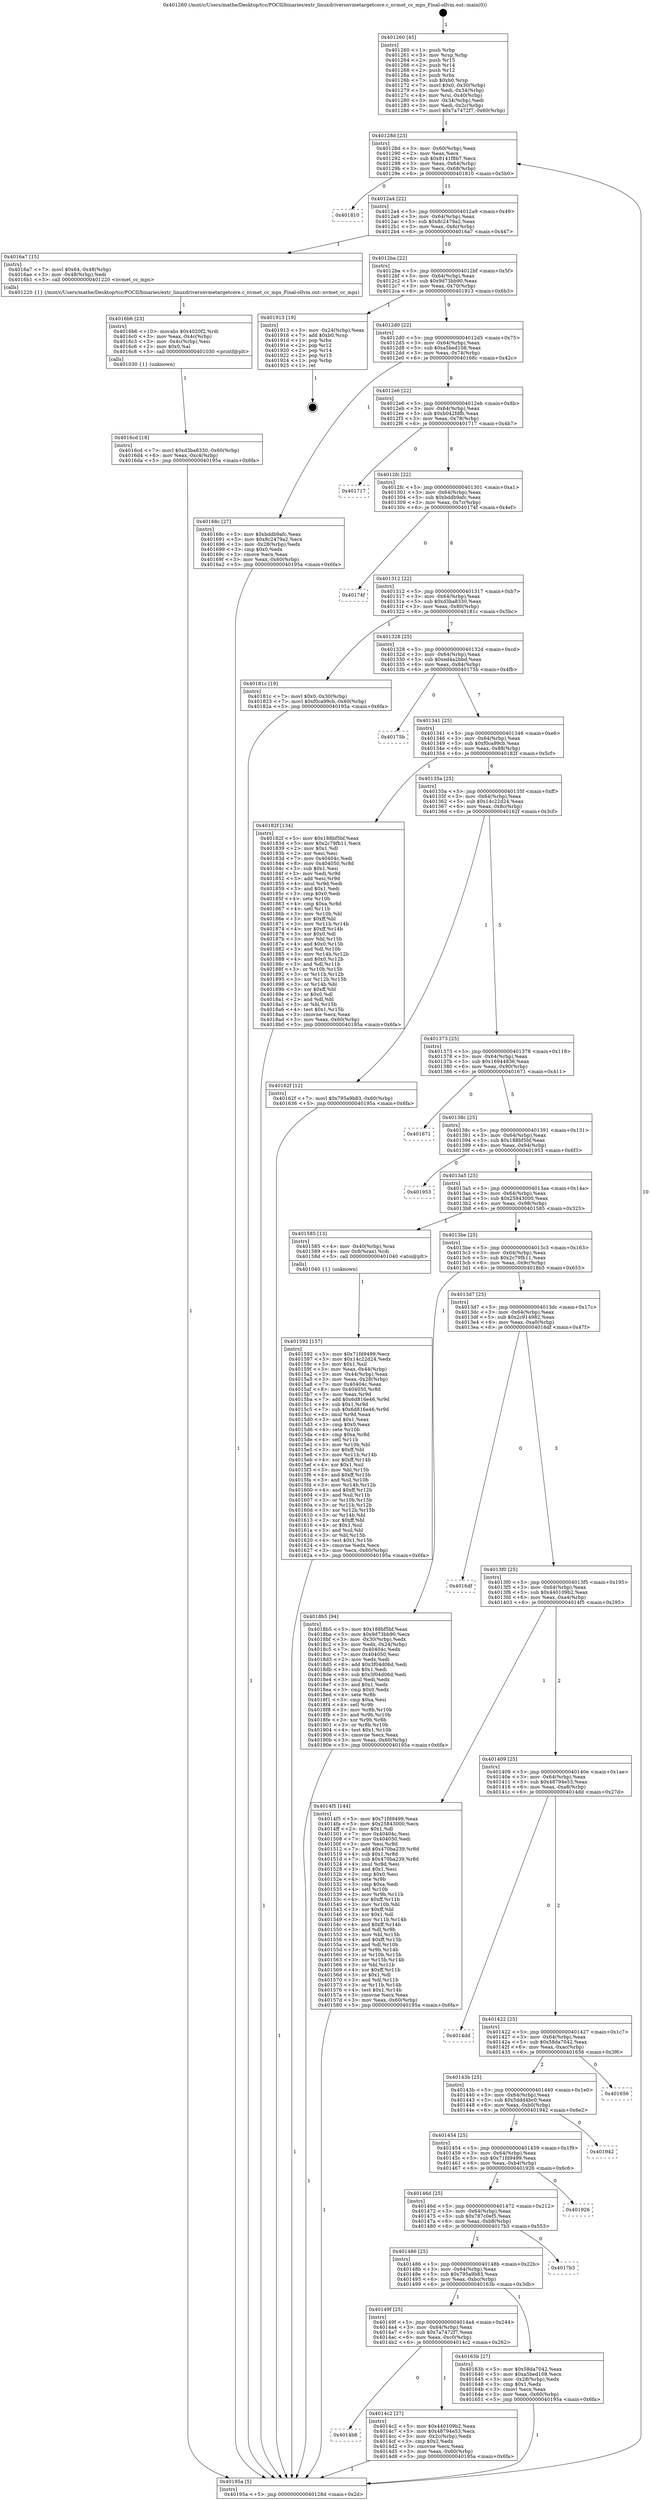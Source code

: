 digraph "0x401260" {
  label = "0x401260 (/mnt/c/Users/mathe/Desktop/tcc/POCII/binaries/extr_linuxdriversnvmetargetcore.c_nvmet_cc_mps_Final-ollvm.out::main(0))"
  labelloc = "t"
  node[shape=record]

  Entry [label="",width=0.3,height=0.3,shape=circle,fillcolor=black,style=filled]
  "0x40128d" [label="{
     0x40128d [23]\l
     | [instrs]\l
     &nbsp;&nbsp;0x40128d \<+3\>: mov -0x60(%rbp),%eax\l
     &nbsp;&nbsp;0x401290 \<+2\>: mov %eax,%ecx\l
     &nbsp;&nbsp;0x401292 \<+6\>: sub $0x8141f8b7,%ecx\l
     &nbsp;&nbsp;0x401298 \<+3\>: mov %eax,-0x64(%rbp)\l
     &nbsp;&nbsp;0x40129b \<+3\>: mov %ecx,-0x68(%rbp)\l
     &nbsp;&nbsp;0x40129e \<+6\>: je 0000000000401810 \<main+0x5b0\>\l
  }"]
  "0x401810" [label="{
     0x401810\l
  }", style=dashed]
  "0x4012a4" [label="{
     0x4012a4 [22]\l
     | [instrs]\l
     &nbsp;&nbsp;0x4012a4 \<+5\>: jmp 00000000004012a9 \<main+0x49\>\l
     &nbsp;&nbsp;0x4012a9 \<+3\>: mov -0x64(%rbp),%eax\l
     &nbsp;&nbsp;0x4012ac \<+5\>: sub $0x8c2479a2,%eax\l
     &nbsp;&nbsp;0x4012b1 \<+3\>: mov %eax,-0x6c(%rbp)\l
     &nbsp;&nbsp;0x4012b4 \<+6\>: je 00000000004016a7 \<main+0x447\>\l
  }"]
  Exit [label="",width=0.3,height=0.3,shape=circle,fillcolor=black,style=filled,peripheries=2]
  "0x4016a7" [label="{
     0x4016a7 [15]\l
     | [instrs]\l
     &nbsp;&nbsp;0x4016a7 \<+7\>: movl $0x64,-0x48(%rbp)\l
     &nbsp;&nbsp;0x4016ae \<+3\>: mov -0x48(%rbp),%edi\l
     &nbsp;&nbsp;0x4016b1 \<+5\>: call 0000000000401220 \<nvmet_cc_mps\>\l
     | [calls]\l
     &nbsp;&nbsp;0x401220 \{1\} (/mnt/c/Users/mathe/Desktop/tcc/POCII/binaries/extr_linuxdriversnvmetargetcore.c_nvmet_cc_mps_Final-ollvm.out::nvmet_cc_mps)\l
  }"]
  "0x4012ba" [label="{
     0x4012ba [22]\l
     | [instrs]\l
     &nbsp;&nbsp;0x4012ba \<+5\>: jmp 00000000004012bf \<main+0x5f\>\l
     &nbsp;&nbsp;0x4012bf \<+3\>: mov -0x64(%rbp),%eax\l
     &nbsp;&nbsp;0x4012c2 \<+5\>: sub $0x9d73bb90,%eax\l
     &nbsp;&nbsp;0x4012c7 \<+3\>: mov %eax,-0x70(%rbp)\l
     &nbsp;&nbsp;0x4012ca \<+6\>: je 0000000000401913 \<main+0x6b3\>\l
  }"]
  "0x4016cd" [label="{
     0x4016cd [18]\l
     | [instrs]\l
     &nbsp;&nbsp;0x4016cd \<+7\>: movl $0xd3ba8330,-0x60(%rbp)\l
     &nbsp;&nbsp;0x4016d4 \<+6\>: mov %eax,-0xc4(%rbp)\l
     &nbsp;&nbsp;0x4016da \<+5\>: jmp 000000000040195a \<main+0x6fa\>\l
  }"]
  "0x401913" [label="{
     0x401913 [19]\l
     | [instrs]\l
     &nbsp;&nbsp;0x401913 \<+3\>: mov -0x24(%rbp),%eax\l
     &nbsp;&nbsp;0x401916 \<+7\>: add $0xb0,%rsp\l
     &nbsp;&nbsp;0x40191d \<+1\>: pop %rbx\l
     &nbsp;&nbsp;0x40191e \<+2\>: pop %r12\l
     &nbsp;&nbsp;0x401920 \<+2\>: pop %r14\l
     &nbsp;&nbsp;0x401922 \<+2\>: pop %r15\l
     &nbsp;&nbsp;0x401924 \<+1\>: pop %rbp\l
     &nbsp;&nbsp;0x401925 \<+1\>: ret\l
  }"]
  "0x4012d0" [label="{
     0x4012d0 [22]\l
     | [instrs]\l
     &nbsp;&nbsp;0x4012d0 \<+5\>: jmp 00000000004012d5 \<main+0x75\>\l
     &nbsp;&nbsp;0x4012d5 \<+3\>: mov -0x64(%rbp),%eax\l
     &nbsp;&nbsp;0x4012d8 \<+5\>: sub $0xa5bed108,%eax\l
     &nbsp;&nbsp;0x4012dd \<+3\>: mov %eax,-0x74(%rbp)\l
     &nbsp;&nbsp;0x4012e0 \<+6\>: je 000000000040168c \<main+0x42c\>\l
  }"]
  "0x4016b6" [label="{
     0x4016b6 [23]\l
     | [instrs]\l
     &nbsp;&nbsp;0x4016b6 \<+10\>: movabs $0x4020f2,%rdi\l
     &nbsp;&nbsp;0x4016c0 \<+3\>: mov %eax,-0x4c(%rbp)\l
     &nbsp;&nbsp;0x4016c3 \<+3\>: mov -0x4c(%rbp),%esi\l
     &nbsp;&nbsp;0x4016c6 \<+2\>: mov $0x0,%al\l
     &nbsp;&nbsp;0x4016c8 \<+5\>: call 0000000000401030 \<printf@plt\>\l
     | [calls]\l
     &nbsp;&nbsp;0x401030 \{1\} (unknown)\l
  }"]
  "0x40168c" [label="{
     0x40168c [27]\l
     | [instrs]\l
     &nbsp;&nbsp;0x40168c \<+5\>: mov $0xbddb9afc,%eax\l
     &nbsp;&nbsp;0x401691 \<+5\>: mov $0x8c2479a2,%ecx\l
     &nbsp;&nbsp;0x401696 \<+3\>: mov -0x28(%rbp),%edx\l
     &nbsp;&nbsp;0x401699 \<+3\>: cmp $0x0,%edx\l
     &nbsp;&nbsp;0x40169c \<+3\>: cmove %ecx,%eax\l
     &nbsp;&nbsp;0x40169f \<+3\>: mov %eax,-0x60(%rbp)\l
     &nbsp;&nbsp;0x4016a2 \<+5\>: jmp 000000000040195a \<main+0x6fa\>\l
  }"]
  "0x4012e6" [label="{
     0x4012e6 [22]\l
     | [instrs]\l
     &nbsp;&nbsp;0x4012e6 \<+5\>: jmp 00000000004012eb \<main+0x8b\>\l
     &nbsp;&nbsp;0x4012eb \<+3\>: mov -0x64(%rbp),%eax\l
     &nbsp;&nbsp;0x4012ee \<+5\>: sub $0xb042fdfb,%eax\l
     &nbsp;&nbsp;0x4012f3 \<+3\>: mov %eax,-0x78(%rbp)\l
     &nbsp;&nbsp;0x4012f6 \<+6\>: je 0000000000401717 \<main+0x4b7\>\l
  }"]
  "0x401592" [label="{
     0x401592 [157]\l
     | [instrs]\l
     &nbsp;&nbsp;0x401592 \<+5\>: mov $0x71fd9499,%ecx\l
     &nbsp;&nbsp;0x401597 \<+5\>: mov $0x14c22d24,%edx\l
     &nbsp;&nbsp;0x40159c \<+3\>: mov $0x1,%sil\l
     &nbsp;&nbsp;0x40159f \<+3\>: mov %eax,-0x44(%rbp)\l
     &nbsp;&nbsp;0x4015a2 \<+3\>: mov -0x44(%rbp),%eax\l
     &nbsp;&nbsp;0x4015a5 \<+3\>: mov %eax,-0x28(%rbp)\l
     &nbsp;&nbsp;0x4015a8 \<+7\>: mov 0x40404c,%eax\l
     &nbsp;&nbsp;0x4015af \<+8\>: mov 0x404050,%r8d\l
     &nbsp;&nbsp;0x4015b7 \<+3\>: mov %eax,%r9d\l
     &nbsp;&nbsp;0x4015ba \<+7\>: add $0x6d816e46,%r9d\l
     &nbsp;&nbsp;0x4015c1 \<+4\>: sub $0x1,%r9d\l
     &nbsp;&nbsp;0x4015c5 \<+7\>: sub $0x6d816e46,%r9d\l
     &nbsp;&nbsp;0x4015cc \<+4\>: imul %r9d,%eax\l
     &nbsp;&nbsp;0x4015d0 \<+3\>: and $0x1,%eax\l
     &nbsp;&nbsp;0x4015d3 \<+3\>: cmp $0x0,%eax\l
     &nbsp;&nbsp;0x4015d6 \<+4\>: sete %r10b\l
     &nbsp;&nbsp;0x4015da \<+4\>: cmp $0xa,%r8d\l
     &nbsp;&nbsp;0x4015de \<+4\>: setl %r11b\l
     &nbsp;&nbsp;0x4015e2 \<+3\>: mov %r10b,%bl\l
     &nbsp;&nbsp;0x4015e5 \<+3\>: xor $0xff,%bl\l
     &nbsp;&nbsp;0x4015e8 \<+3\>: mov %r11b,%r14b\l
     &nbsp;&nbsp;0x4015eb \<+4\>: xor $0xff,%r14b\l
     &nbsp;&nbsp;0x4015ef \<+4\>: xor $0x1,%sil\l
     &nbsp;&nbsp;0x4015f3 \<+3\>: mov %bl,%r15b\l
     &nbsp;&nbsp;0x4015f6 \<+4\>: and $0xff,%r15b\l
     &nbsp;&nbsp;0x4015fa \<+3\>: and %sil,%r10b\l
     &nbsp;&nbsp;0x4015fd \<+3\>: mov %r14b,%r12b\l
     &nbsp;&nbsp;0x401600 \<+4\>: and $0xff,%r12b\l
     &nbsp;&nbsp;0x401604 \<+3\>: and %sil,%r11b\l
     &nbsp;&nbsp;0x401607 \<+3\>: or %r10b,%r15b\l
     &nbsp;&nbsp;0x40160a \<+3\>: or %r11b,%r12b\l
     &nbsp;&nbsp;0x40160d \<+3\>: xor %r12b,%r15b\l
     &nbsp;&nbsp;0x401610 \<+3\>: or %r14b,%bl\l
     &nbsp;&nbsp;0x401613 \<+3\>: xor $0xff,%bl\l
     &nbsp;&nbsp;0x401616 \<+4\>: or $0x1,%sil\l
     &nbsp;&nbsp;0x40161a \<+3\>: and %sil,%bl\l
     &nbsp;&nbsp;0x40161d \<+3\>: or %bl,%r15b\l
     &nbsp;&nbsp;0x401620 \<+4\>: test $0x1,%r15b\l
     &nbsp;&nbsp;0x401624 \<+3\>: cmovne %edx,%ecx\l
     &nbsp;&nbsp;0x401627 \<+3\>: mov %ecx,-0x60(%rbp)\l
     &nbsp;&nbsp;0x40162a \<+5\>: jmp 000000000040195a \<main+0x6fa\>\l
  }"]
  "0x401717" [label="{
     0x401717\l
  }", style=dashed]
  "0x4012fc" [label="{
     0x4012fc [22]\l
     | [instrs]\l
     &nbsp;&nbsp;0x4012fc \<+5\>: jmp 0000000000401301 \<main+0xa1\>\l
     &nbsp;&nbsp;0x401301 \<+3\>: mov -0x64(%rbp),%eax\l
     &nbsp;&nbsp;0x401304 \<+5\>: sub $0xbddb9afc,%eax\l
     &nbsp;&nbsp;0x401309 \<+3\>: mov %eax,-0x7c(%rbp)\l
     &nbsp;&nbsp;0x40130c \<+6\>: je 000000000040174f \<main+0x4ef\>\l
  }"]
  "0x401260" [label="{
     0x401260 [45]\l
     | [instrs]\l
     &nbsp;&nbsp;0x401260 \<+1\>: push %rbp\l
     &nbsp;&nbsp;0x401261 \<+3\>: mov %rsp,%rbp\l
     &nbsp;&nbsp;0x401264 \<+2\>: push %r15\l
     &nbsp;&nbsp;0x401266 \<+2\>: push %r14\l
     &nbsp;&nbsp;0x401268 \<+2\>: push %r12\l
     &nbsp;&nbsp;0x40126a \<+1\>: push %rbx\l
     &nbsp;&nbsp;0x40126b \<+7\>: sub $0xb0,%rsp\l
     &nbsp;&nbsp;0x401272 \<+7\>: movl $0x0,-0x30(%rbp)\l
     &nbsp;&nbsp;0x401279 \<+3\>: mov %edi,-0x34(%rbp)\l
     &nbsp;&nbsp;0x40127c \<+4\>: mov %rsi,-0x40(%rbp)\l
     &nbsp;&nbsp;0x401280 \<+3\>: mov -0x34(%rbp),%edi\l
     &nbsp;&nbsp;0x401283 \<+3\>: mov %edi,-0x2c(%rbp)\l
     &nbsp;&nbsp;0x401286 \<+7\>: movl $0x7a7472f7,-0x60(%rbp)\l
  }"]
  "0x40174f" [label="{
     0x40174f\l
  }", style=dashed]
  "0x401312" [label="{
     0x401312 [22]\l
     | [instrs]\l
     &nbsp;&nbsp;0x401312 \<+5\>: jmp 0000000000401317 \<main+0xb7\>\l
     &nbsp;&nbsp;0x401317 \<+3\>: mov -0x64(%rbp),%eax\l
     &nbsp;&nbsp;0x40131a \<+5\>: sub $0xd3ba8330,%eax\l
     &nbsp;&nbsp;0x40131f \<+3\>: mov %eax,-0x80(%rbp)\l
     &nbsp;&nbsp;0x401322 \<+6\>: je 000000000040181c \<main+0x5bc\>\l
  }"]
  "0x40195a" [label="{
     0x40195a [5]\l
     | [instrs]\l
     &nbsp;&nbsp;0x40195a \<+5\>: jmp 000000000040128d \<main+0x2d\>\l
  }"]
  "0x40181c" [label="{
     0x40181c [19]\l
     | [instrs]\l
     &nbsp;&nbsp;0x40181c \<+7\>: movl $0x0,-0x30(%rbp)\l
     &nbsp;&nbsp;0x401823 \<+7\>: movl $0xf0ca99cb,-0x60(%rbp)\l
     &nbsp;&nbsp;0x40182a \<+5\>: jmp 000000000040195a \<main+0x6fa\>\l
  }"]
  "0x401328" [label="{
     0x401328 [25]\l
     | [instrs]\l
     &nbsp;&nbsp;0x401328 \<+5\>: jmp 000000000040132d \<main+0xcd\>\l
     &nbsp;&nbsp;0x40132d \<+3\>: mov -0x64(%rbp),%eax\l
     &nbsp;&nbsp;0x401330 \<+5\>: sub $0xed4a2bbd,%eax\l
     &nbsp;&nbsp;0x401335 \<+6\>: mov %eax,-0x84(%rbp)\l
     &nbsp;&nbsp;0x40133b \<+6\>: je 000000000040175b \<main+0x4fb\>\l
  }"]
  "0x4014b8" [label="{
     0x4014b8\l
  }", style=dashed]
  "0x40175b" [label="{
     0x40175b\l
  }", style=dashed]
  "0x401341" [label="{
     0x401341 [25]\l
     | [instrs]\l
     &nbsp;&nbsp;0x401341 \<+5\>: jmp 0000000000401346 \<main+0xe6\>\l
     &nbsp;&nbsp;0x401346 \<+3\>: mov -0x64(%rbp),%eax\l
     &nbsp;&nbsp;0x401349 \<+5\>: sub $0xf0ca99cb,%eax\l
     &nbsp;&nbsp;0x40134e \<+6\>: mov %eax,-0x88(%rbp)\l
     &nbsp;&nbsp;0x401354 \<+6\>: je 000000000040182f \<main+0x5cf\>\l
  }"]
  "0x4014c2" [label="{
     0x4014c2 [27]\l
     | [instrs]\l
     &nbsp;&nbsp;0x4014c2 \<+5\>: mov $0x440109b2,%eax\l
     &nbsp;&nbsp;0x4014c7 \<+5\>: mov $0x48794e53,%ecx\l
     &nbsp;&nbsp;0x4014cc \<+3\>: mov -0x2c(%rbp),%edx\l
     &nbsp;&nbsp;0x4014cf \<+3\>: cmp $0x2,%edx\l
     &nbsp;&nbsp;0x4014d2 \<+3\>: cmovne %ecx,%eax\l
     &nbsp;&nbsp;0x4014d5 \<+3\>: mov %eax,-0x60(%rbp)\l
     &nbsp;&nbsp;0x4014d8 \<+5\>: jmp 000000000040195a \<main+0x6fa\>\l
  }"]
  "0x40182f" [label="{
     0x40182f [134]\l
     | [instrs]\l
     &nbsp;&nbsp;0x40182f \<+5\>: mov $0x188bf5bf,%eax\l
     &nbsp;&nbsp;0x401834 \<+5\>: mov $0x2c79fb11,%ecx\l
     &nbsp;&nbsp;0x401839 \<+2\>: mov $0x1,%dl\l
     &nbsp;&nbsp;0x40183b \<+2\>: xor %esi,%esi\l
     &nbsp;&nbsp;0x40183d \<+7\>: mov 0x40404c,%edi\l
     &nbsp;&nbsp;0x401844 \<+8\>: mov 0x404050,%r8d\l
     &nbsp;&nbsp;0x40184c \<+3\>: sub $0x1,%esi\l
     &nbsp;&nbsp;0x40184f \<+3\>: mov %edi,%r9d\l
     &nbsp;&nbsp;0x401852 \<+3\>: add %esi,%r9d\l
     &nbsp;&nbsp;0x401855 \<+4\>: imul %r9d,%edi\l
     &nbsp;&nbsp;0x401859 \<+3\>: and $0x1,%edi\l
     &nbsp;&nbsp;0x40185c \<+3\>: cmp $0x0,%edi\l
     &nbsp;&nbsp;0x40185f \<+4\>: sete %r10b\l
     &nbsp;&nbsp;0x401863 \<+4\>: cmp $0xa,%r8d\l
     &nbsp;&nbsp;0x401867 \<+4\>: setl %r11b\l
     &nbsp;&nbsp;0x40186b \<+3\>: mov %r10b,%bl\l
     &nbsp;&nbsp;0x40186e \<+3\>: xor $0xff,%bl\l
     &nbsp;&nbsp;0x401871 \<+3\>: mov %r11b,%r14b\l
     &nbsp;&nbsp;0x401874 \<+4\>: xor $0xff,%r14b\l
     &nbsp;&nbsp;0x401878 \<+3\>: xor $0x0,%dl\l
     &nbsp;&nbsp;0x40187b \<+3\>: mov %bl,%r15b\l
     &nbsp;&nbsp;0x40187e \<+4\>: and $0x0,%r15b\l
     &nbsp;&nbsp;0x401882 \<+3\>: and %dl,%r10b\l
     &nbsp;&nbsp;0x401885 \<+3\>: mov %r14b,%r12b\l
     &nbsp;&nbsp;0x401888 \<+4\>: and $0x0,%r12b\l
     &nbsp;&nbsp;0x40188c \<+3\>: and %dl,%r11b\l
     &nbsp;&nbsp;0x40188f \<+3\>: or %r10b,%r15b\l
     &nbsp;&nbsp;0x401892 \<+3\>: or %r11b,%r12b\l
     &nbsp;&nbsp;0x401895 \<+3\>: xor %r12b,%r15b\l
     &nbsp;&nbsp;0x401898 \<+3\>: or %r14b,%bl\l
     &nbsp;&nbsp;0x40189b \<+3\>: xor $0xff,%bl\l
     &nbsp;&nbsp;0x40189e \<+3\>: or $0x0,%dl\l
     &nbsp;&nbsp;0x4018a1 \<+2\>: and %dl,%bl\l
     &nbsp;&nbsp;0x4018a3 \<+3\>: or %bl,%r15b\l
     &nbsp;&nbsp;0x4018a6 \<+4\>: test $0x1,%r15b\l
     &nbsp;&nbsp;0x4018aa \<+3\>: cmovne %ecx,%eax\l
     &nbsp;&nbsp;0x4018ad \<+3\>: mov %eax,-0x60(%rbp)\l
     &nbsp;&nbsp;0x4018b0 \<+5\>: jmp 000000000040195a \<main+0x6fa\>\l
  }"]
  "0x40135a" [label="{
     0x40135a [25]\l
     | [instrs]\l
     &nbsp;&nbsp;0x40135a \<+5\>: jmp 000000000040135f \<main+0xff\>\l
     &nbsp;&nbsp;0x40135f \<+3\>: mov -0x64(%rbp),%eax\l
     &nbsp;&nbsp;0x401362 \<+5\>: sub $0x14c22d24,%eax\l
     &nbsp;&nbsp;0x401367 \<+6\>: mov %eax,-0x8c(%rbp)\l
     &nbsp;&nbsp;0x40136d \<+6\>: je 000000000040162f \<main+0x3cf\>\l
  }"]
  "0x40149f" [label="{
     0x40149f [25]\l
     | [instrs]\l
     &nbsp;&nbsp;0x40149f \<+5\>: jmp 00000000004014a4 \<main+0x244\>\l
     &nbsp;&nbsp;0x4014a4 \<+3\>: mov -0x64(%rbp),%eax\l
     &nbsp;&nbsp;0x4014a7 \<+5\>: sub $0x7a7472f7,%eax\l
     &nbsp;&nbsp;0x4014ac \<+6\>: mov %eax,-0xc0(%rbp)\l
     &nbsp;&nbsp;0x4014b2 \<+6\>: je 00000000004014c2 \<main+0x262\>\l
  }"]
  "0x40162f" [label="{
     0x40162f [12]\l
     | [instrs]\l
     &nbsp;&nbsp;0x40162f \<+7\>: movl $0x795a9b83,-0x60(%rbp)\l
     &nbsp;&nbsp;0x401636 \<+5\>: jmp 000000000040195a \<main+0x6fa\>\l
  }"]
  "0x401373" [label="{
     0x401373 [25]\l
     | [instrs]\l
     &nbsp;&nbsp;0x401373 \<+5\>: jmp 0000000000401378 \<main+0x118\>\l
     &nbsp;&nbsp;0x401378 \<+3\>: mov -0x64(%rbp),%eax\l
     &nbsp;&nbsp;0x40137b \<+5\>: sub $0x16944836,%eax\l
     &nbsp;&nbsp;0x401380 \<+6\>: mov %eax,-0x90(%rbp)\l
     &nbsp;&nbsp;0x401386 \<+6\>: je 0000000000401671 \<main+0x411\>\l
  }"]
  "0x40163b" [label="{
     0x40163b [27]\l
     | [instrs]\l
     &nbsp;&nbsp;0x40163b \<+5\>: mov $0x58da7042,%eax\l
     &nbsp;&nbsp;0x401640 \<+5\>: mov $0xa5bed108,%ecx\l
     &nbsp;&nbsp;0x401645 \<+3\>: mov -0x28(%rbp),%edx\l
     &nbsp;&nbsp;0x401648 \<+3\>: cmp $0x1,%edx\l
     &nbsp;&nbsp;0x40164b \<+3\>: cmovl %ecx,%eax\l
     &nbsp;&nbsp;0x40164e \<+3\>: mov %eax,-0x60(%rbp)\l
     &nbsp;&nbsp;0x401651 \<+5\>: jmp 000000000040195a \<main+0x6fa\>\l
  }"]
  "0x401671" [label="{
     0x401671\l
  }", style=dashed]
  "0x40138c" [label="{
     0x40138c [25]\l
     | [instrs]\l
     &nbsp;&nbsp;0x40138c \<+5\>: jmp 0000000000401391 \<main+0x131\>\l
     &nbsp;&nbsp;0x401391 \<+3\>: mov -0x64(%rbp),%eax\l
     &nbsp;&nbsp;0x401394 \<+5\>: sub $0x188bf5bf,%eax\l
     &nbsp;&nbsp;0x401399 \<+6\>: mov %eax,-0x94(%rbp)\l
     &nbsp;&nbsp;0x40139f \<+6\>: je 0000000000401953 \<main+0x6f3\>\l
  }"]
  "0x401486" [label="{
     0x401486 [25]\l
     | [instrs]\l
     &nbsp;&nbsp;0x401486 \<+5\>: jmp 000000000040148b \<main+0x22b\>\l
     &nbsp;&nbsp;0x40148b \<+3\>: mov -0x64(%rbp),%eax\l
     &nbsp;&nbsp;0x40148e \<+5\>: sub $0x795a9b83,%eax\l
     &nbsp;&nbsp;0x401493 \<+6\>: mov %eax,-0xbc(%rbp)\l
     &nbsp;&nbsp;0x401499 \<+6\>: je 000000000040163b \<main+0x3db\>\l
  }"]
  "0x401953" [label="{
     0x401953\l
  }", style=dashed]
  "0x4013a5" [label="{
     0x4013a5 [25]\l
     | [instrs]\l
     &nbsp;&nbsp;0x4013a5 \<+5\>: jmp 00000000004013aa \<main+0x14a\>\l
     &nbsp;&nbsp;0x4013aa \<+3\>: mov -0x64(%rbp),%eax\l
     &nbsp;&nbsp;0x4013ad \<+5\>: sub $0x25843000,%eax\l
     &nbsp;&nbsp;0x4013b2 \<+6\>: mov %eax,-0x98(%rbp)\l
     &nbsp;&nbsp;0x4013b8 \<+6\>: je 0000000000401585 \<main+0x325\>\l
  }"]
  "0x4017b3" [label="{
     0x4017b3\l
  }", style=dashed]
  "0x401585" [label="{
     0x401585 [13]\l
     | [instrs]\l
     &nbsp;&nbsp;0x401585 \<+4\>: mov -0x40(%rbp),%rax\l
     &nbsp;&nbsp;0x401589 \<+4\>: mov 0x8(%rax),%rdi\l
     &nbsp;&nbsp;0x40158d \<+5\>: call 0000000000401040 \<atoi@plt\>\l
     | [calls]\l
     &nbsp;&nbsp;0x401040 \{1\} (unknown)\l
  }"]
  "0x4013be" [label="{
     0x4013be [25]\l
     | [instrs]\l
     &nbsp;&nbsp;0x4013be \<+5\>: jmp 00000000004013c3 \<main+0x163\>\l
     &nbsp;&nbsp;0x4013c3 \<+3\>: mov -0x64(%rbp),%eax\l
     &nbsp;&nbsp;0x4013c6 \<+5\>: sub $0x2c79fb11,%eax\l
     &nbsp;&nbsp;0x4013cb \<+6\>: mov %eax,-0x9c(%rbp)\l
     &nbsp;&nbsp;0x4013d1 \<+6\>: je 00000000004018b5 \<main+0x655\>\l
  }"]
  "0x40146d" [label="{
     0x40146d [25]\l
     | [instrs]\l
     &nbsp;&nbsp;0x40146d \<+5\>: jmp 0000000000401472 \<main+0x212\>\l
     &nbsp;&nbsp;0x401472 \<+3\>: mov -0x64(%rbp),%eax\l
     &nbsp;&nbsp;0x401475 \<+5\>: sub $0x787c0ef5,%eax\l
     &nbsp;&nbsp;0x40147a \<+6\>: mov %eax,-0xb8(%rbp)\l
     &nbsp;&nbsp;0x401480 \<+6\>: je 00000000004017b3 \<main+0x553\>\l
  }"]
  "0x4018b5" [label="{
     0x4018b5 [94]\l
     | [instrs]\l
     &nbsp;&nbsp;0x4018b5 \<+5\>: mov $0x188bf5bf,%eax\l
     &nbsp;&nbsp;0x4018ba \<+5\>: mov $0x9d73bb90,%ecx\l
     &nbsp;&nbsp;0x4018bf \<+3\>: mov -0x30(%rbp),%edx\l
     &nbsp;&nbsp;0x4018c2 \<+3\>: mov %edx,-0x24(%rbp)\l
     &nbsp;&nbsp;0x4018c5 \<+7\>: mov 0x40404c,%edx\l
     &nbsp;&nbsp;0x4018cc \<+7\>: mov 0x404050,%esi\l
     &nbsp;&nbsp;0x4018d3 \<+2\>: mov %edx,%edi\l
     &nbsp;&nbsp;0x4018d5 \<+6\>: add $0x3f04d06d,%edi\l
     &nbsp;&nbsp;0x4018db \<+3\>: sub $0x1,%edi\l
     &nbsp;&nbsp;0x4018de \<+6\>: sub $0x3f04d06d,%edi\l
     &nbsp;&nbsp;0x4018e4 \<+3\>: imul %edi,%edx\l
     &nbsp;&nbsp;0x4018e7 \<+3\>: and $0x1,%edx\l
     &nbsp;&nbsp;0x4018ea \<+3\>: cmp $0x0,%edx\l
     &nbsp;&nbsp;0x4018ed \<+4\>: sete %r8b\l
     &nbsp;&nbsp;0x4018f1 \<+3\>: cmp $0xa,%esi\l
     &nbsp;&nbsp;0x4018f4 \<+4\>: setl %r9b\l
     &nbsp;&nbsp;0x4018f8 \<+3\>: mov %r8b,%r10b\l
     &nbsp;&nbsp;0x4018fb \<+3\>: and %r9b,%r10b\l
     &nbsp;&nbsp;0x4018fe \<+3\>: xor %r9b,%r8b\l
     &nbsp;&nbsp;0x401901 \<+3\>: or %r8b,%r10b\l
     &nbsp;&nbsp;0x401904 \<+4\>: test $0x1,%r10b\l
     &nbsp;&nbsp;0x401908 \<+3\>: cmovne %ecx,%eax\l
     &nbsp;&nbsp;0x40190b \<+3\>: mov %eax,-0x60(%rbp)\l
     &nbsp;&nbsp;0x40190e \<+5\>: jmp 000000000040195a \<main+0x6fa\>\l
  }"]
  "0x4013d7" [label="{
     0x4013d7 [25]\l
     | [instrs]\l
     &nbsp;&nbsp;0x4013d7 \<+5\>: jmp 00000000004013dc \<main+0x17c\>\l
     &nbsp;&nbsp;0x4013dc \<+3\>: mov -0x64(%rbp),%eax\l
     &nbsp;&nbsp;0x4013df \<+5\>: sub $0x2c914982,%eax\l
     &nbsp;&nbsp;0x4013e4 \<+6\>: mov %eax,-0xa0(%rbp)\l
     &nbsp;&nbsp;0x4013ea \<+6\>: je 00000000004016df \<main+0x47f\>\l
  }"]
  "0x401926" [label="{
     0x401926\l
  }", style=dashed]
  "0x4016df" [label="{
     0x4016df\l
  }", style=dashed]
  "0x4013f0" [label="{
     0x4013f0 [25]\l
     | [instrs]\l
     &nbsp;&nbsp;0x4013f0 \<+5\>: jmp 00000000004013f5 \<main+0x195\>\l
     &nbsp;&nbsp;0x4013f5 \<+3\>: mov -0x64(%rbp),%eax\l
     &nbsp;&nbsp;0x4013f8 \<+5\>: sub $0x440109b2,%eax\l
     &nbsp;&nbsp;0x4013fd \<+6\>: mov %eax,-0xa4(%rbp)\l
     &nbsp;&nbsp;0x401403 \<+6\>: je 00000000004014f5 \<main+0x295\>\l
  }"]
  "0x401454" [label="{
     0x401454 [25]\l
     | [instrs]\l
     &nbsp;&nbsp;0x401454 \<+5\>: jmp 0000000000401459 \<main+0x1f9\>\l
     &nbsp;&nbsp;0x401459 \<+3\>: mov -0x64(%rbp),%eax\l
     &nbsp;&nbsp;0x40145c \<+5\>: sub $0x71fd9499,%eax\l
     &nbsp;&nbsp;0x401461 \<+6\>: mov %eax,-0xb4(%rbp)\l
     &nbsp;&nbsp;0x401467 \<+6\>: je 0000000000401926 \<main+0x6c6\>\l
  }"]
  "0x4014f5" [label="{
     0x4014f5 [144]\l
     | [instrs]\l
     &nbsp;&nbsp;0x4014f5 \<+5\>: mov $0x71fd9499,%eax\l
     &nbsp;&nbsp;0x4014fa \<+5\>: mov $0x25843000,%ecx\l
     &nbsp;&nbsp;0x4014ff \<+2\>: mov $0x1,%dl\l
     &nbsp;&nbsp;0x401501 \<+7\>: mov 0x40404c,%esi\l
     &nbsp;&nbsp;0x401508 \<+7\>: mov 0x404050,%edi\l
     &nbsp;&nbsp;0x40150f \<+3\>: mov %esi,%r8d\l
     &nbsp;&nbsp;0x401512 \<+7\>: add $0x470ba239,%r8d\l
     &nbsp;&nbsp;0x401519 \<+4\>: sub $0x1,%r8d\l
     &nbsp;&nbsp;0x40151d \<+7\>: sub $0x470ba239,%r8d\l
     &nbsp;&nbsp;0x401524 \<+4\>: imul %r8d,%esi\l
     &nbsp;&nbsp;0x401528 \<+3\>: and $0x1,%esi\l
     &nbsp;&nbsp;0x40152b \<+3\>: cmp $0x0,%esi\l
     &nbsp;&nbsp;0x40152e \<+4\>: sete %r9b\l
     &nbsp;&nbsp;0x401532 \<+3\>: cmp $0xa,%edi\l
     &nbsp;&nbsp;0x401535 \<+4\>: setl %r10b\l
     &nbsp;&nbsp;0x401539 \<+3\>: mov %r9b,%r11b\l
     &nbsp;&nbsp;0x40153c \<+4\>: xor $0xff,%r11b\l
     &nbsp;&nbsp;0x401540 \<+3\>: mov %r10b,%bl\l
     &nbsp;&nbsp;0x401543 \<+3\>: xor $0xff,%bl\l
     &nbsp;&nbsp;0x401546 \<+3\>: xor $0x1,%dl\l
     &nbsp;&nbsp;0x401549 \<+3\>: mov %r11b,%r14b\l
     &nbsp;&nbsp;0x40154c \<+4\>: and $0xff,%r14b\l
     &nbsp;&nbsp;0x401550 \<+3\>: and %dl,%r9b\l
     &nbsp;&nbsp;0x401553 \<+3\>: mov %bl,%r15b\l
     &nbsp;&nbsp;0x401556 \<+4\>: and $0xff,%r15b\l
     &nbsp;&nbsp;0x40155a \<+3\>: and %dl,%r10b\l
     &nbsp;&nbsp;0x40155d \<+3\>: or %r9b,%r14b\l
     &nbsp;&nbsp;0x401560 \<+3\>: or %r10b,%r15b\l
     &nbsp;&nbsp;0x401563 \<+3\>: xor %r15b,%r14b\l
     &nbsp;&nbsp;0x401566 \<+3\>: or %bl,%r11b\l
     &nbsp;&nbsp;0x401569 \<+4\>: xor $0xff,%r11b\l
     &nbsp;&nbsp;0x40156d \<+3\>: or $0x1,%dl\l
     &nbsp;&nbsp;0x401570 \<+3\>: and %dl,%r11b\l
     &nbsp;&nbsp;0x401573 \<+3\>: or %r11b,%r14b\l
     &nbsp;&nbsp;0x401576 \<+4\>: test $0x1,%r14b\l
     &nbsp;&nbsp;0x40157a \<+3\>: cmovne %ecx,%eax\l
     &nbsp;&nbsp;0x40157d \<+3\>: mov %eax,-0x60(%rbp)\l
     &nbsp;&nbsp;0x401580 \<+5\>: jmp 000000000040195a \<main+0x6fa\>\l
  }"]
  "0x401409" [label="{
     0x401409 [25]\l
     | [instrs]\l
     &nbsp;&nbsp;0x401409 \<+5\>: jmp 000000000040140e \<main+0x1ae\>\l
     &nbsp;&nbsp;0x40140e \<+3\>: mov -0x64(%rbp),%eax\l
     &nbsp;&nbsp;0x401411 \<+5\>: sub $0x48794e53,%eax\l
     &nbsp;&nbsp;0x401416 \<+6\>: mov %eax,-0xa8(%rbp)\l
     &nbsp;&nbsp;0x40141c \<+6\>: je 00000000004014dd \<main+0x27d\>\l
  }"]
  "0x401942" [label="{
     0x401942\l
  }", style=dashed]
  "0x4014dd" [label="{
     0x4014dd\l
  }", style=dashed]
  "0x401422" [label="{
     0x401422 [25]\l
     | [instrs]\l
     &nbsp;&nbsp;0x401422 \<+5\>: jmp 0000000000401427 \<main+0x1c7\>\l
     &nbsp;&nbsp;0x401427 \<+3\>: mov -0x64(%rbp),%eax\l
     &nbsp;&nbsp;0x40142a \<+5\>: sub $0x58da7042,%eax\l
     &nbsp;&nbsp;0x40142f \<+6\>: mov %eax,-0xac(%rbp)\l
     &nbsp;&nbsp;0x401435 \<+6\>: je 0000000000401656 \<main+0x3f6\>\l
  }"]
  "0x40143b" [label="{
     0x40143b [25]\l
     | [instrs]\l
     &nbsp;&nbsp;0x40143b \<+5\>: jmp 0000000000401440 \<main+0x1e0\>\l
     &nbsp;&nbsp;0x401440 \<+3\>: mov -0x64(%rbp),%eax\l
     &nbsp;&nbsp;0x401443 \<+5\>: sub $0x5ddd4bc0,%eax\l
     &nbsp;&nbsp;0x401448 \<+6\>: mov %eax,-0xb0(%rbp)\l
     &nbsp;&nbsp;0x40144e \<+6\>: je 0000000000401942 \<main+0x6e2\>\l
  }"]
  "0x401656" [label="{
     0x401656\l
  }", style=dashed]
  Entry -> "0x401260" [label=" 1"]
  "0x40128d" -> "0x401810" [label=" 0"]
  "0x40128d" -> "0x4012a4" [label=" 11"]
  "0x401913" -> Exit [label=" 1"]
  "0x4012a4" -> "0x4016a7" [label=" 1"]
  "0x4012a4" -> "0x4012ba" [label=" 10"]
  "0x4018b5" -> "0x40195a" [label=" 1"]
  "0x4012ba" -> "0x401913" [label=" 1"]
  "0x4012ba" -> "0x4012d0" [label=" 9"]
  "0x40182f" -> "0x40195a" [label=" 1"]
  "0x4012d0" -> "0x40168c" [label=" 1"]
  "0x4012d0" -> "0x4012e6" [label=" 8"]
  "0x40181c" -> "0x40195a" [label=" 1"]
  "0x4012e6" -> "0x401717" [label=" 0"]
  "0x4012e6" -> "0x4012fc" [label=" 8"]
  "0x4016cd" -> "0x40195a" [label=" 1"]
  "0x4012fc" -> "0x40174f" [label=" 0"]
  "0x4012fc" -> "0x401312" [label=" 8"]
  "0x4016b6" -> "0x4016cd" [label=" 1"]
  "0x401312" -> "0x40181c" [label=" 1"]
  "0x401312" -> "0x401328" [label=" 7"]
  "0x4016a7" -> "0x4016b6" [label=" 1"]
  "0x401328" -> "0x40175b" [label=" 0"]
  "0x401328" -> "0x401341" [label=" 7"]
  "0x40168c" -> "0x40195a" [label=" 1"]
  "0x401341" -> "0x40182f" [label=" 1"]
  "0x401341" -> "0x40135a" [label=" 6"]
  "0x40163b" -> "0x40195a" [label=" 1"]
  "0x40135a" -> "0x40162f" [label=" 1"]
  "0x40135a" -> "0x401373" [label=" 5"]
  "0x401592" -> "0x40195a" [label=" 1"]
  "0x401373" -> "0x401671" [label=" 0"]
  "0x401373" -> "0x40138c" [label=" 5"]
  "0x401585" -> "0x401592" [label=" 1"]
  "0x40138c" -> "0x401953" [label=" 0"]
  "0x40138c" -> "0x4013a5" [label=" 5"]
  "0x40195a" -> "0x40128d" [label=" 10"]
  "0x4013a5" -> "0x401585" [label=" 1"]
  "0x4013a5" -> "0x4013be" [label=" 4"]
  "0x401260" -> "0x40128d" [label=" 1"]
  "0x4013be" -> "0x4018b5" [label=" 1"]
  "0x4013be" -> "0x4013d7" [label=" 3"]
  "0x40149f" -> "0x4014b8" [label=" 0"]
  "0x4013d7" -> "0x4016df" [label=" 0"]
  "0x4013d7" -> "0x4013f0" [label=" 3"]
  "0x40149f" -> "0x4014c2" [label=" 1"]
  "0x4013f0" -> "0x4014f5" [label=" 1"]
  "0x4013f0" -> "0x401409" [label=" 2"]
  "0x401486" -> "0x40149f" [label=" 1"]
  "0x401409" -> "0x4014dd" [label=" 0"]
  "0x401409" -> "0x401422" [label=" 2"]
  "0x401486" -> "0x40163b" [label=" 1"]
  "0x401422" -> "0x401656" [label=" 0"]
  "0x401422" -> "0x40143b" [label=" 2"]
  "0x4014f5" -> "0x40195a" [label=" 1"]
  "0x40143b" -> "0x401942" [label=" 0"]
  "0x40143b" -> "0x401454" [label=" 2"]
  "0x40162f" -> "0x40195a" [label=" 1"]
  "0x401454" -> "0x401926" [label=" 0"]
  "0x401454" -> "0x40146d" [label=" 2"]
  "0x4014c2" -> "0x40195a" [label=" 1"]
  "0x40146d" -> "0x4017b3" [label=" 0"]
  "0x40146d" -> "0x401486" [label=" 2"]
}
